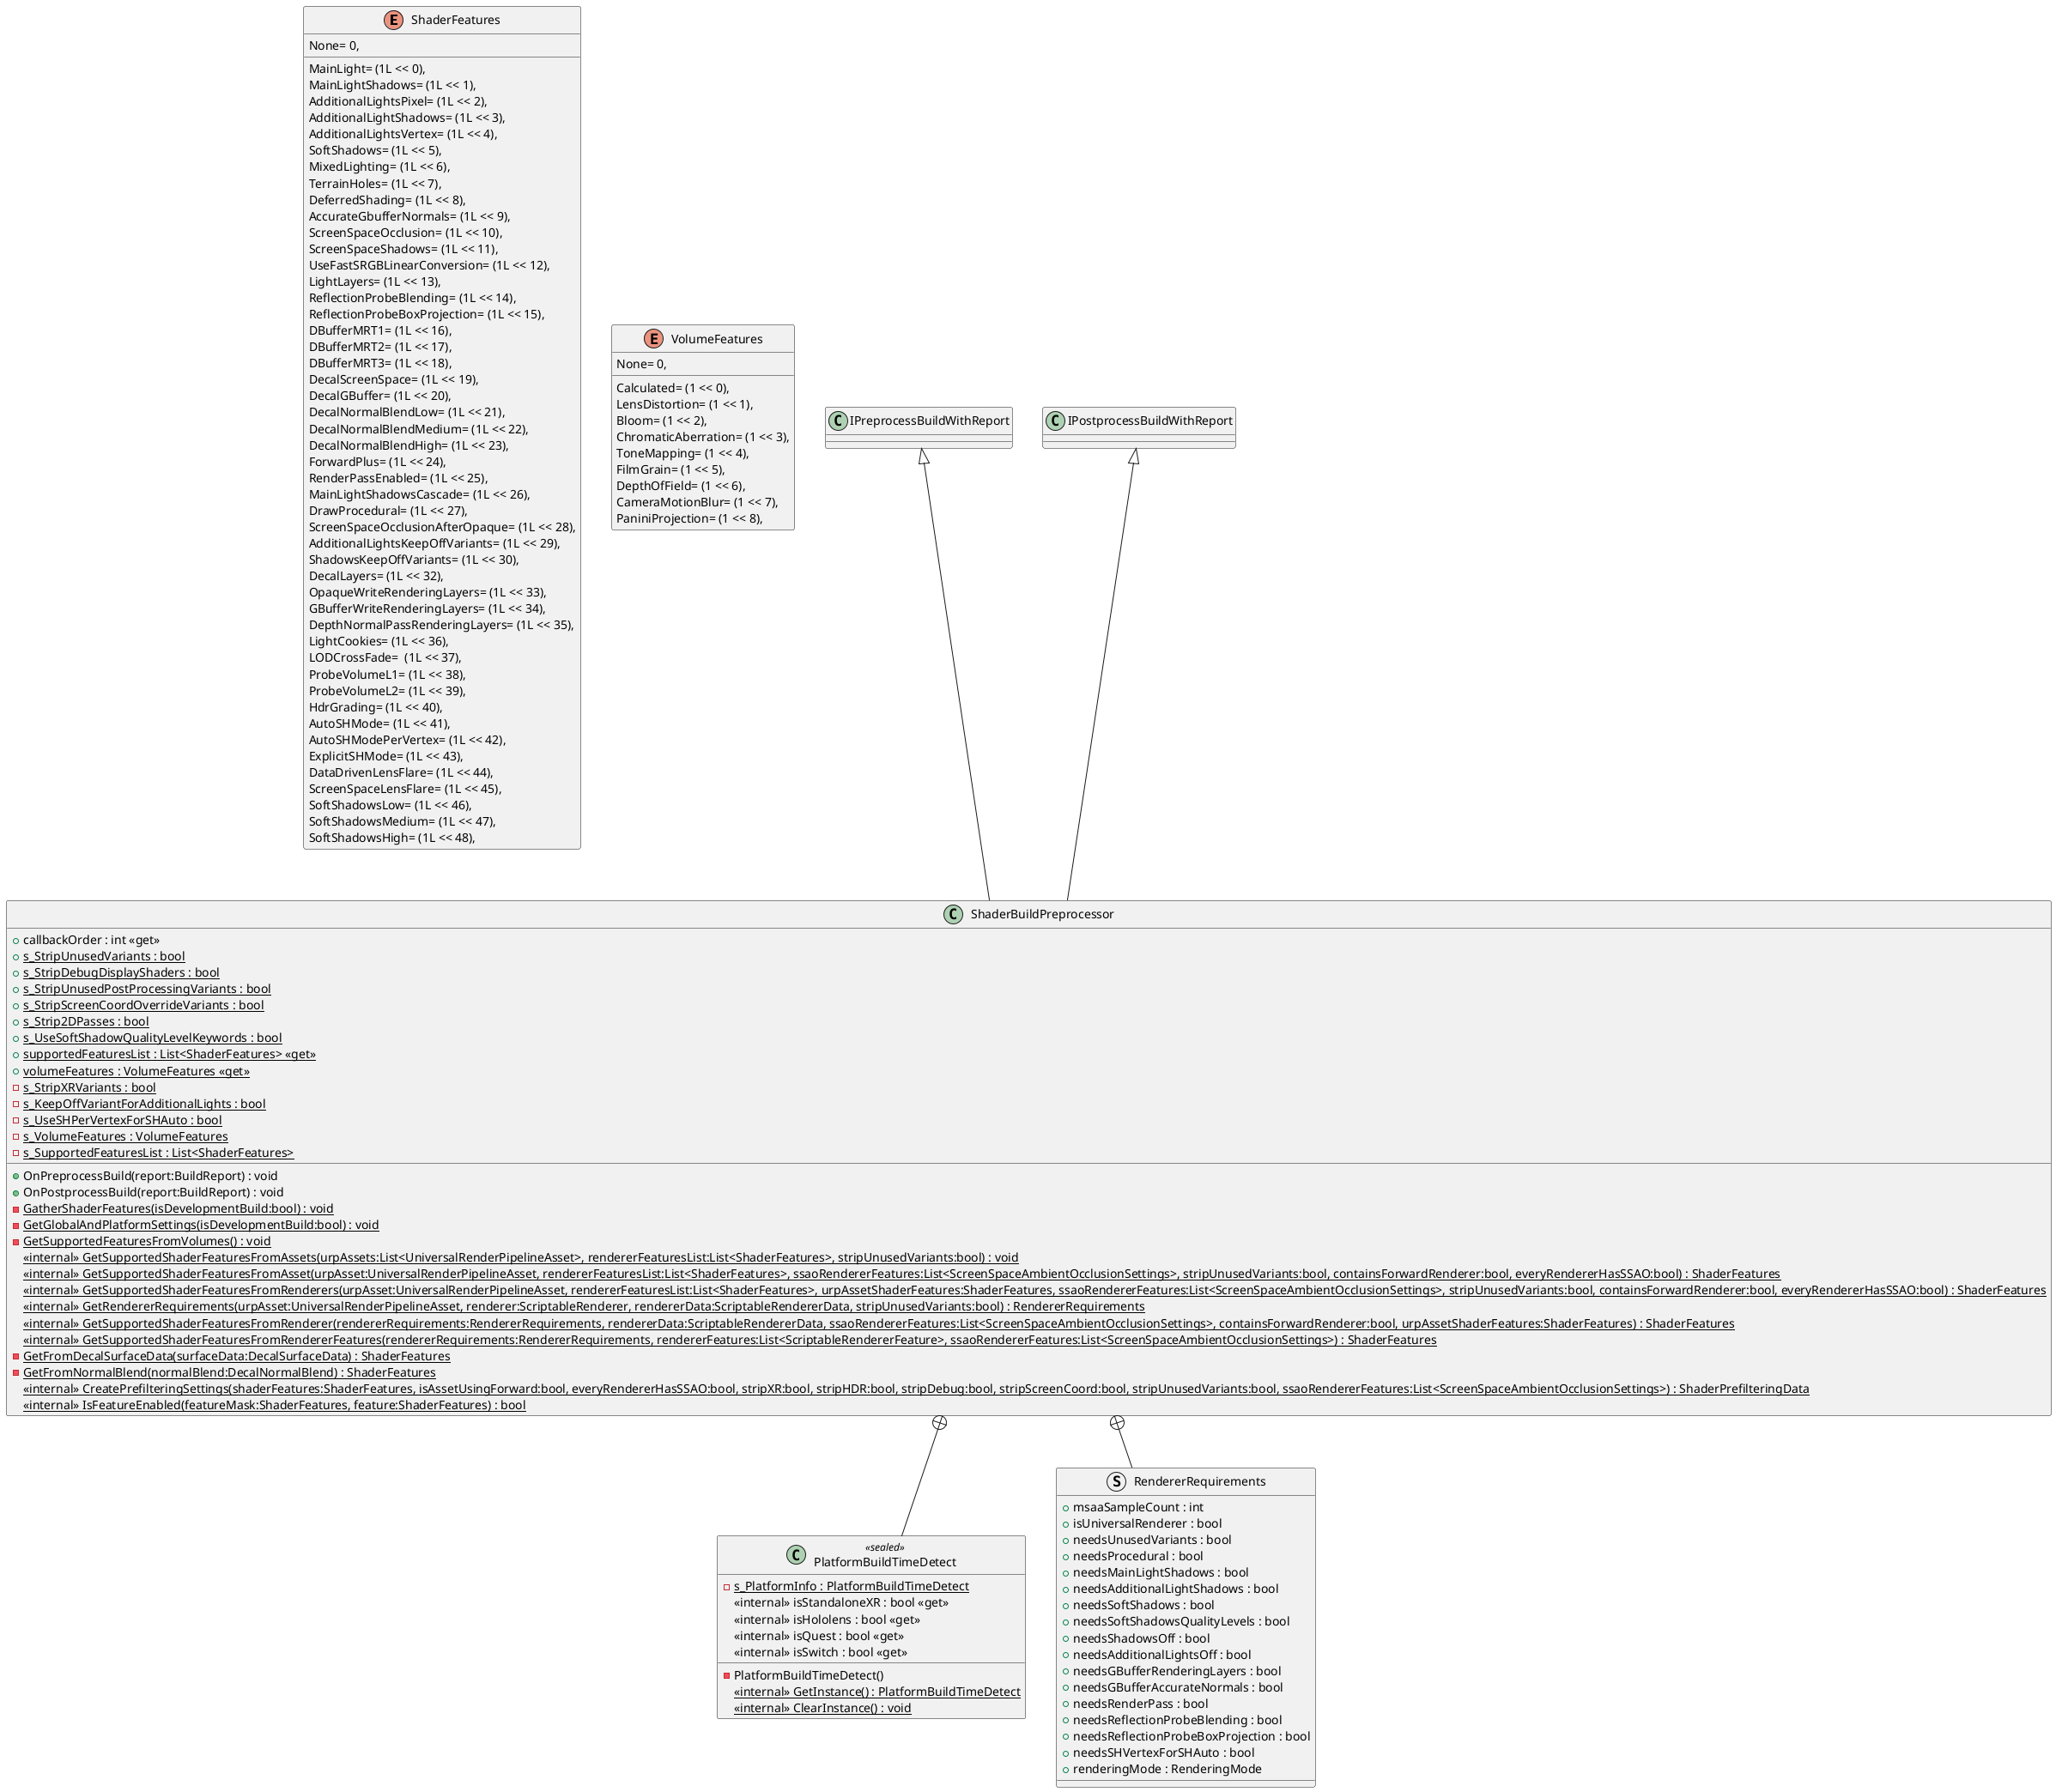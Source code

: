 @startuml
enum ShaderFeatures {
    None= 0,
    MainLight= (1L << 0),
    MainLightShadows= (1L << 1),
    AdditionalLightsPixel= (1L << 2),
    AdditionalLightShadows= (1L << 3),
    AdditionalLightsVertex= (1L << 4),
    SoftShadows= (1L << 5),
    MixedLighting= (1L << 6),
    TerrainHoles= (1L << 7),
    DeferredShading= (1L << 8),
    AccurateGbufferNormals= (1L << 9),
    ScreenSpaceOcclusion= (1L << 10),
    ScreenSpaceShadows= (1L << 11),
    UseFastSRGBLinearConversion= (1L << 12),
    LightLayers= (1L << 13),
    ReflectionProbeBlending= (1L << 14),
    ReflectionProbeBoxProjection= (1L << 15),
    DBufferMRT1= (1L << 16),
    DBufferMRT2= (1L << 17),
    DBufferMRT3= (1L << 18),
    DecalScreenSpace= (1L << 19),
    DecalGBuffer= (1L << 20),
    DecalNormalBlendLow= (1L << 21),
    DecalNormalBlendMedium= (1L << 22),
    DecalNormalBlendHigh= (1L << 23),
    ForwardPlus= (1L << 24),
    RenderPassEnabled= (1L << 25),
    MainLightShadowsCascade= (1L << 26),
    DrawProcedural= (1L << 27),
    ScreenSpaceOcclusionAfterOpaque= (1L << 28),
    AdditionalLightsKeepOffVariants= (1L << 29),
    ShadowsKeepOffVariants= (1L << 30),
    DecalLayers= (1L << 32),
    OpaqueWriteRenderingLayers= (1L << 33),
    GBufferWriteRenderingLayers= (1L << 34),
    DepthNormalPassRenderingLayers= (1L << 35),
    LightCookies= (1L << 36),
    LODCrossFade=  (1L << 37),
    ProbeVolumeL1= (1L << 38),
    ProbeVolumeL2= (1L << 39),
    HdrGrading= (1L << 40),
    AutoSHMode= (1L << 41),
    AutoSHModePerVertex= (1L << 42),
    ExplicitSHMode= (1L << 43),
    DataDrivenLensFlare= (1L << 44),
    ScreenSpaceLensFlare= (1L << 45),
    SoftShadowsLow= (1L << 46),
    SoftShadowsMedium= (1L << 47),
    SoftShadowsHigh= (1L << 48),
}
enum VolumeFeatures {
    None= 0,
    Calculated= (1 << 0),
    LensDistortion= (1 << 1),
    Bloom= (1 << 2),
    ChromaticAberration= (1 << 3),
    ToneMapping= (1 << 4),
    FilmGrain= (1 << 5),
    DepthOfField= (1 << 6),
    CameraMotionBlur= (1 << 7),
    PaniniProjection= (1 << 8),
}
class ShaderBuildPreprocessor {
    + callbackOrder : int <<get>>
    + {static} s_StripUnusedVariants : bool
    + {static} s_StripDebugDisplayShaders : bool
    + {static} s_StripUnusedPostProcessingVariants : bool
    + {static} s_StripScreenCoordOverrideVariants : bool
    + {static} s_Strip2DPasses : bool
    + {static} s_UseSoftShadowQualityLevelKeywords : bool
    + {static} supportedFeaturesList : List<ShaderFeatures> <<get>>
    + {static} volumeFeatures : VolumeFeatures <<get>>
    - {static} s_StripXRVariants : bool
    - {static} s_KeepOffVariantForAdditionalLights : bool
    - {static} s_UseSHPerVertexForSHAuto : bool
    - {static} s_VolumeFeatures : VolumeFeatures
    - {static} s_SupportedFeaturesList : List<ShaderFeatures>
    + OnPreprocessBuild(report:BuildReport) : void
    + OnPostprocessBuild(report:BuildReport) : void
    - {static} GatherShaderFeatures(isDevelopmentBuild:bool) : void
    - {static} GetGlobalAndPlatformSettings(isDevelopmentBuild:bool) : void
    - {static} GetSupportedFeaturesFromVolumes() : void
    <<internal>> {static} GetSupportedShaderFeaturesFromAssets(urpAssets:List<UniversalRenderPipelineAsset>, rendererFeaturesList:List<ShaderFeatures>, stripUnusedVariants:bool) : void
    <<internal>> {static} GetSupportedShaderFeaturesFromAsset(urpAsset:UniversalRenderPipelineAsset, rendererFeaturesList:List<ShaderFeatures>, ssaoRendererFeatures:List<ScreenSpaceAmbientOcclusionSettings>, stripUnusedVariants:bool, containsForwardRenderer:bool, everyRendererHasSSAO:bool) : ShaderFeatures
    <<internal>> {static} GetSupportedShaderFeaturesFromRenderers(urpAsset:UniversalRenderPipelineAsset, rendererFeaturesList:List<ShaderFeatures>, urpAssetShaderFeatures:ShaderFeatures, ssaoRendererFeatures:List<ScreenSpaceAmbientOcclusionSettings>, stripUnusedVariants:bool, containsForwardRenderer:bool, everyRendererHasSSAO:bool) : ShaderFeatures
    <<internal>> {static} GetRendererRequirements(urpAsset:UniversalRenderPipelineAsset, renderer:ScriptableRenderer, rendererData:ScriptableRendererData, stripUnusedVariants:bool) : RendererRequirements
    <<internal>> {static} GetSupportedShaderFeaturesFromRenderer(rendererRequirements:RendererRequirements, rendererData:ScriptableRendererData, ssaoRendererFeatures:List<ScreenSpaceAmbientOcclusionSettings>, containsForwardRenderer:bool, urpAssetShaderFeatures:ShaderFeatures) : ShaderFeatures
    <<internal>> {static} GetSupportedShaderFeaturesFromRendererFeatures(rendererRequirements:RendererRequirements, rendererFeatures:List<ScriptableRendererFeature>, ssaoRendererFeatures:List<ScreenSpaceAmbientOcclusionSettings>) : ShaderFeatures
    - {static} GetFromDecalSurfaceData(surfaceData:DecalSurfaceData) : ShaderFeatures
    - {static} GetFromNormalBlend(normalBlend:DecalNormalBlend) : ShaderFeatures
    <<internal>> {static} CreatePrefilteringSettings(shaderFeatures:ShaderFeatures, isAssetUsingForward:bool, everyRendererHasSSAO:bool, stripXR:bool, stripHDR:bool, stripDebug:bool, stripScreenCoord:bool, stripUnusedVariants:bool, ssaoRendererFeatures:List<ScreenSpaceAmbientOcclusionSettings>) : ShaderPrefilteringData
    <<internal>> {static} IsFeatureEnabled(featureMask:ShaderFeatures, feature:ShaderFeatures) : bool
}
class PlatformBuildTimeDetect <<sealed>> {
    - {static} s_PlatformInfo : PlatformBuildTimeDetect
    <<internal>> isStandaloneXR : bool <<get>>
    <<internal>> isHololens : bool <<get>>
    <<internal>> isQuest : bool <<get>>
    <<internal>> isSwitch : bool <<get>>
    - PlatformBuildTimeDetect()
    <<internal>> {static} GetInstance() : PlatformBuildTimeDetect
    <<internal>> {static} ClearInstance() : void
}
struct RendererRequirements {
    + msaaSampleCount : int
    + isUniversalRenderer : bool
    + needsUnusedVariants : bool
    + needsProcedural : bool
    + needsMainLightShadows : bool
    + needsAdditionalLightShadows : bool
    + needsSoftShadows : bool
    + needsSoftShadowsQualityLevels : bool
    + needsShadowsOff : bool
    + needsAdditionalLightsOff : bool
    + needsGBufferRenderingLayers : bool
    + needsGBufferAccurateNormals : bool
    + needsRenderPass : bool
    + needsReflectionProbeBlending : bool
    + needsReflectionProbeBoxProjection : bool
    + needsSHVertexForSHAuto : bool
    + renderingMode : RenderingMode
}
IPreprocessBuildWithReport <|-- ShaderBuildPreprocessor
IPostprocessBuildWithReport <|-- ShaderBuildPreprocessor
ShaderBuildPreprocessor +-- PlatformBuildTimeDetect
ShaderBuildPreprocessor +-- RendererRequirements
@enduml
